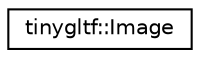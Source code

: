 digraph "Graphical Class Hierarchy"
{
  edge [fontname="Helvetica",fontsize="10",labelfontname="Helvetica",labelfontsize="10"];
  node [fontname="Helvetica",fontsize="10",shape=record];
  rankdir="LR";
  Node0 [label="tinygltf::Image",height=0.2,width=0.4,color="black", fillcolor="white", style="filled",URL="$structtinygltf_1_1Image.html"];
}
